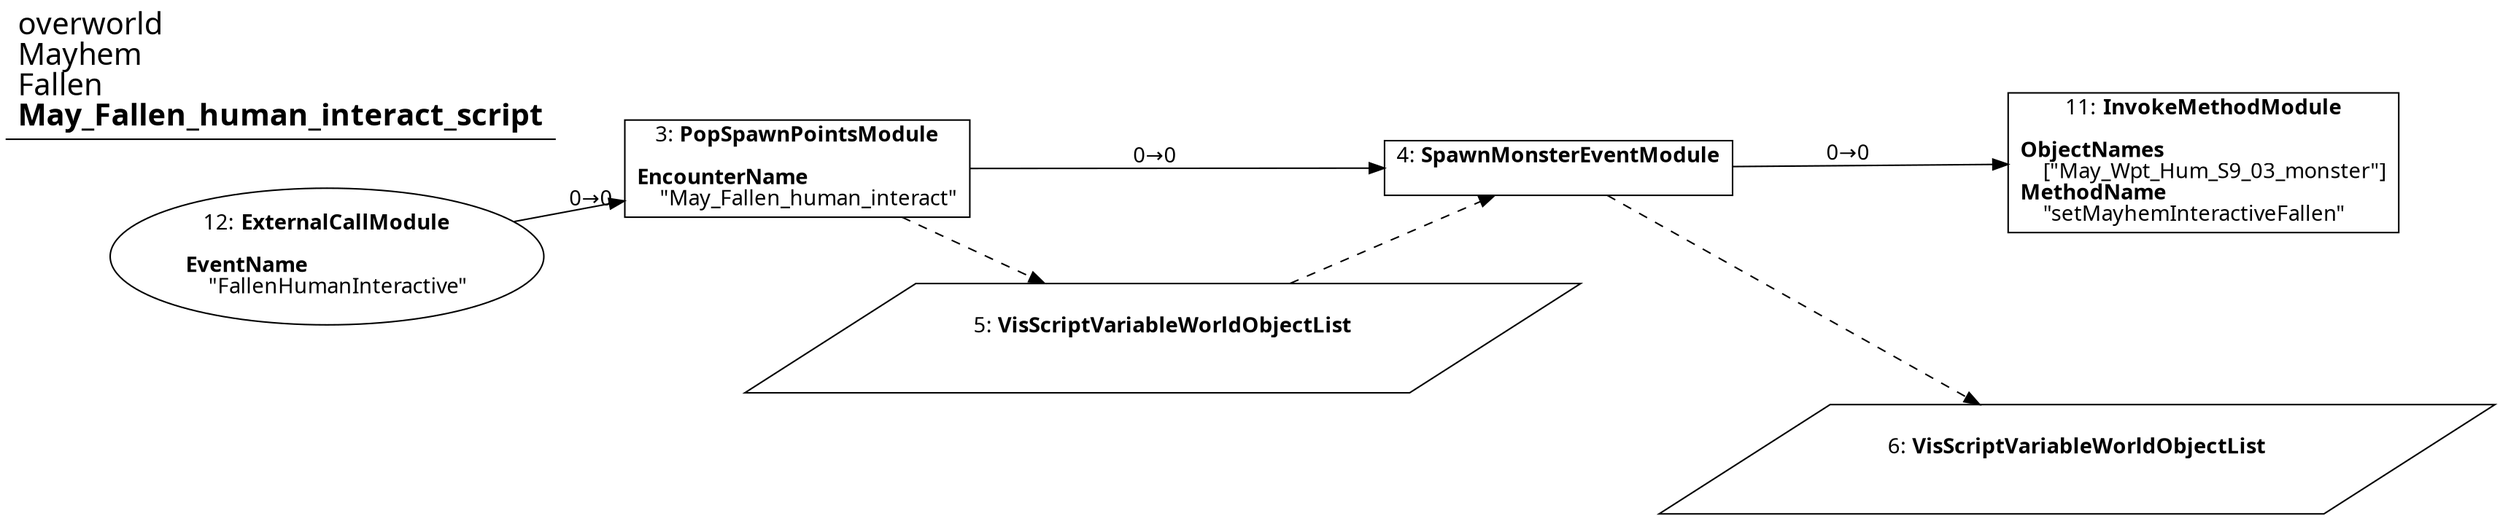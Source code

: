 digraph {
    layout = fdp;
    overlap = prism;
    sep = "+16";
    splines = spline;

    node [ shape = box ];

    graph [ fontname = "Segoe UI" ];
    node [ fontname = "Segoe UI" ];
    edge [ fontname = "Segoe UI" ];

    3 [ label = <3: <b>PopSpawnPointsModule</b><br/><br/><b>EncounterName</b><br align="left"/>    &quot;May_Fallen_human_interact&quot;<br align="left"/>> ];
    3 [ pos = "0.32000002,-0.10700001!" ];
    3 -> 4 [ label = "0→0" ];
    3 -> 5 [ style = dashed ];

    4 [ label = <4: <b>SpawnMonsterEventModule</b><br/><br/>> ];
    4 [ pos = "0.79800004,-0.10700001!" ];
    4 -> 11 [ label = "0→0" ];
    5 -> 4 [ style = dashed ];
    4 -> 6 [ style = dashed ];

    5 [ label = <5: <b>VisScriptVariableWorldObjectList</b><br/><br/>> ];
    5 [ shape = parallelogram ]
    5 [ pos = "0.56600004,-0.20400001!" ];

    6 [ label = <6: <b>VisScriptVariableWorldObjectList</b><br/><br/>> ];
    6 [ shape = parallelogram ]
    6 [ pos = "1.0960001,-0.273!" ];

    11 [ label = <11: <b>InvokeMethodModule</b><br/><br/><b>ObjectNames</b><br align="left"/>    [&quot;May_Wpt_Hum_S9_03_monster&quot;]<br align="left"/><b>MethodName</b><br align="left"/>    &quot;setMayhemInteractiveFallen&quot;<br align="left"/>> ];
    11 [ pos = "1.1680001,-0.104!" ];

    12 [ label = <12: <b>ExternalCallModule</b><br/><br/><b>EventName</b><br align="left"/>    &quot;FallenHumanInteractive&quot;<br align="left"/>> ];
    12 [ shape = oval ]
    12 [ pos = "0.087000005,-0.10700001!" ];
    12 -> 3 [ label = "0→0" ];

    title [ pos = "0.086,-0.10300001!" ];
    title [ shape = underline ];
    title [ label = <<font point-size="20">overworld<br align="left"/>Mayhem<br align="left"/>Fallen<br align="left"/><b>May_Fallen_human_interact_script</b><br align="left"/></font>> ];
}
